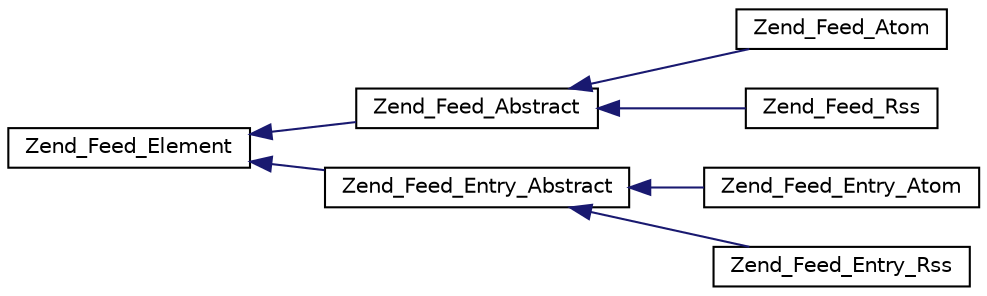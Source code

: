 digraph G
{
  edge [fontname="Helvetica",fontsize="10",labelfontname="Helvetica",labelfontsize="10"];
  node [fontname="Helvetica",fontsize="10",shape=record];
  rankdir="LR";
  Node1 [label="Zend_Feed_Element",height=0.2,width=0.4,color="black", fillcolor="white", style="filled",URL="$class_zend___feed___element.html"];
  Node1 -> Node2 [dir="back",color="midnightblue",fontsize="10",style="solid",fontname="Helvetica"];
  Node2 [label="Zend_Feed_Abstract",height=0.2,width=0.4,color="black", fillcolor="white", style="filled",URL="$class_zend___feed___abstract.html"];
  Node2 -> Node3 [dir="back",color="midnightblue",fontsize="10",style="solid",fontname="Helvetica"];
  Node3 [label="Zend_Feed_Atom",height=0.2,width=0.4,color="black", fillcolor="white", style="filled",URL="$class_zend___feed___atom.html"];
  Node2 -> Node4 [dir="back",color="midnightblue",fontsize="10",style="solid",fontname="Helvetica"];
  Node4 [label="Zend_Feed_Rss",height=0.2,width=0.4,color="black", fillcolor="white", style="filled",URL="$class_zend___feed___rss.html"];
  Node1 -> Node5 [dir="back",color="midnightblue",fontsize="10",style="solid",fontname="Helvetica"];
  Node5 [label="Zend_Feed_Entry_Abstract",height=0.2,width=0.4,color="black", fillcolor="white", style="filled",URL="$class_zend___feed___entry___abstract.html"];
  Node5 -> Node6 [dir="back",color="midnightblue",fontsize="10",style="solid",fontname="Helvetica"];
  Node6 [label="Zend_Feed_Entry_Atom",height=0.2,width=0.4,color="black", fillcolor="white", style="filled",URL="$class_zend___feed___entry___atom.html"];
  Node5 -> Node7 [dir="back",color="midnightblue",fontsize="10",style="solid",fontname="Helvetica"];
  Node7 [label="Zend_Feed_Entry_Rss",height=0.2,width=0.4,color="black", fillcolor="white", style="filled",URL="$class_zend___feed___entry___rss.html"];
}
